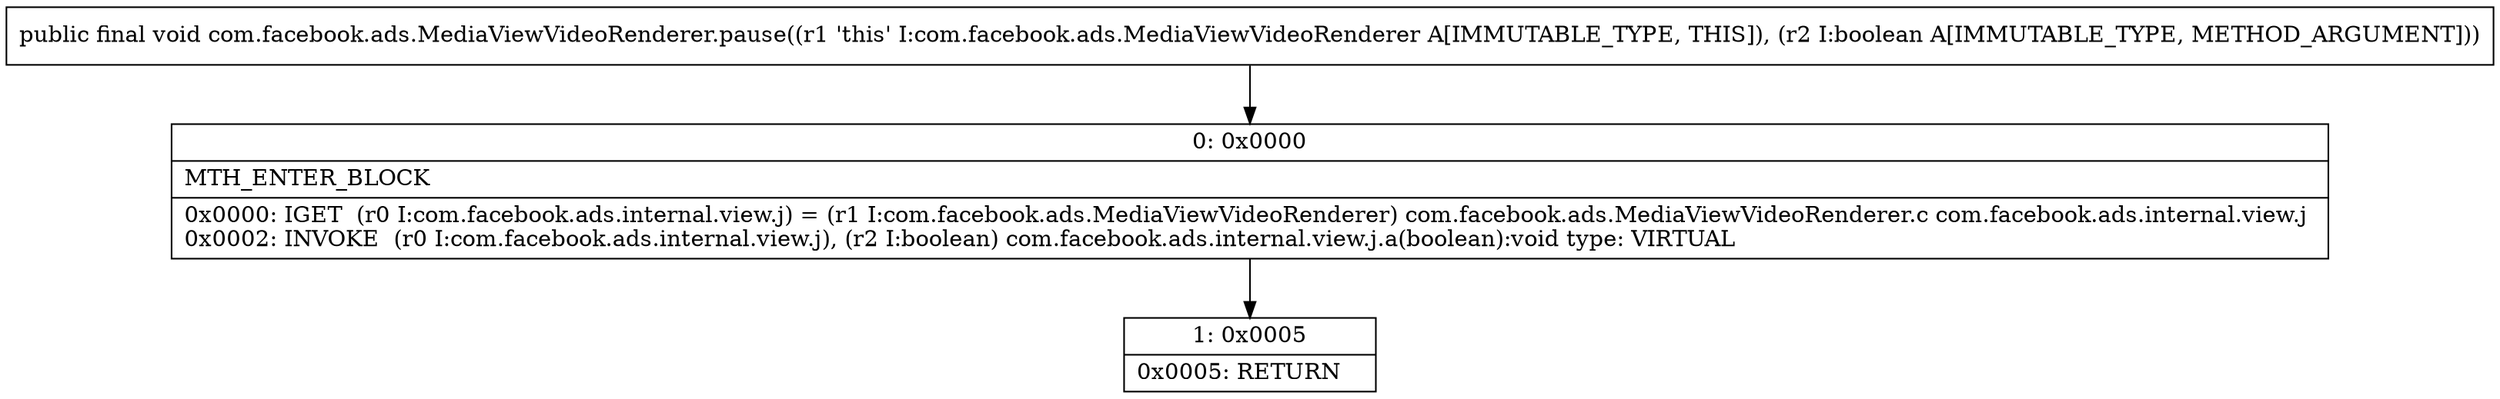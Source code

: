digraph "CFG forcom.facebook.ads.MediaViewVideoRenderer.pause(Z)V" {
Node_0 [shape=record,label="{0\:\ 0x0000|MTH_ENTER_BLOCK\l|0x0000: IGET  (r0 I:com.facebook.ads.internal.view.j) = (r1 I:com.facebook.ads.MediaViewVideoRenderer) com.facebook.ads.MediaViewVideoRenderer.c com.facebook.ads.internal.view.j \l0x0002: INVOKE  (r0 I:com.facebook.ads.internal.view.j), (r2 I:boolean) com.facebook.ads.internal.view.j.a(boolean):void type: VIRTUAL \l}"];
Node_1 [shape=record,label="{1\:\ 0x0005|0x0005: RETURN   \l}"];
MethodNode[shape=record,label="{public final void com.facebook.ads.MediaViewVideoRenderer.pause((r1 'this' I:com.facebook.ads.MediaViewVideoRenderer A[IMMUTABLE_TYPE, THIS]), (r2 I:boolean A[IMMUTABLE_TYPE, METHOD_ARGUMENT])) }"];
MethodNode -> Node_0;
Node_0 -> Node_1;
}

